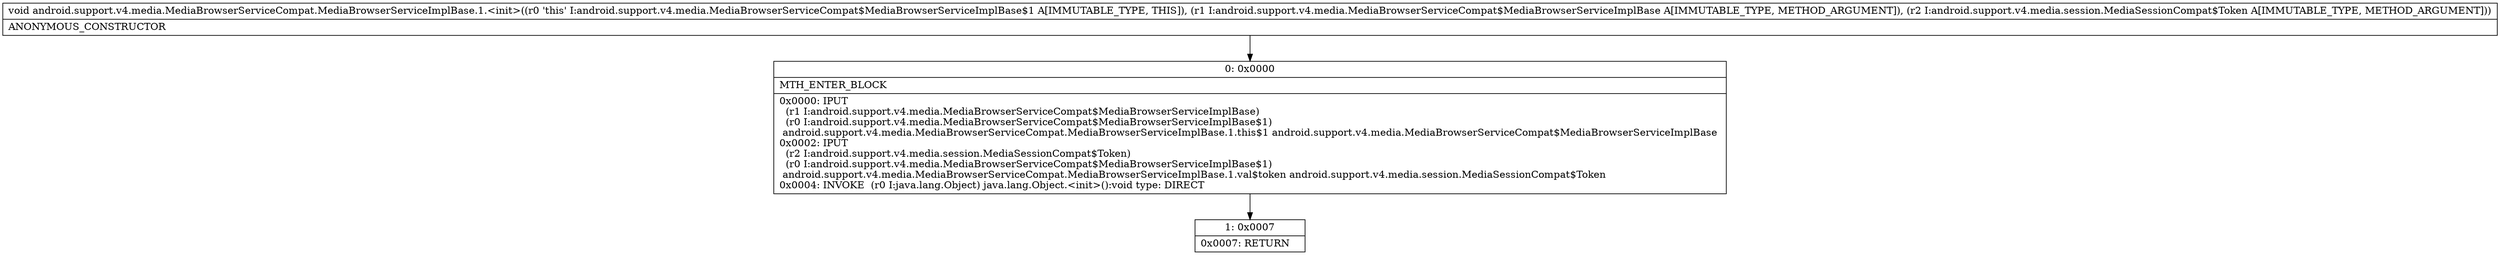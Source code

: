 digraph "CFG forandroid.support.v4.media.MediaBrowserServiceCompat.MediaBrowserServiceImplBase.1.\<init\>(Landroid\/support\/v4\/media\/MediaBrowserServiceCompat$MediaBrowserServiceImplBase;Landroid\/support\/v4\/media\/session\/MediaSessionCompat$Token;)V" {
Node_0 [shape=record,label="{0\:\ 0x0000|MTH_ENTER_BLOCK\l|0x0000: IPUT  \l  (r1 I:android.support.v4.media.MediaBrowserServiceCompat$MediaBrowserServiceImplBase)\l  (r0 I:android.support.v4.media.MediaBrowserServiceCompat$MediaBrowserServiceImplBase$1)\l android.support.v4.media.MediaBrowserServiceCompat.MediaBrowserServiceImplBase.1.this$1 android.support.v4.media.MediaBrowserServiceCompat$MediaBrowserServiceImplBase \l0x0002: IPUT  \l  (r2 I:android.support.v4.media.session.MediaSessionCompat$Token)\l  (r0 I:android.support.v4.media.MediaBrowserServiceCompat$MediaBrowserServiceImplBase$1)\l android.support.v4.media.MediaBrowserServiceCompat.MediaBrowserServiceImplBase.1.val$token android.support.v4.media.session.MediaSessionCompat$Token \l0x0004: INVOKE  (r0 I:java.lang.Object) java.lang.Object.\<init\>():void type: DIRECT \l}"];
Node_1 [shape=record,label="{1\:\ 0x0007|0x0007: RETURN   \l}"];
MethodNode[shape=record,label="{void android.support.v4.media.MediaBrowserServiceCompat.MediaBrowserServiceImplBase.1.\<init\>((r0 'this' I:android.support.v4.media.MediaBrowserServiceCompat$MediaBrowserServiceImplBase$1 A[IMMUTABLE_TYPE, THIS]), (r1 I:android.support.v4.media.MediaBrowserServiceCompat$MediaBrowserServiceImplBase A[IMMUTABLE_TYPE, METHOD_ARGUMENT]), (r2 I:android.support.v4.media.session.MediaSessionCompat$Token A[IMMUTABLE_TYPE, METHOD_ARGUMENT]))  | ANONYMOUS_CONSTRUCTOR\l}"];
MethodNode -> Node_0;
Node_0 -> Node_1;
}

